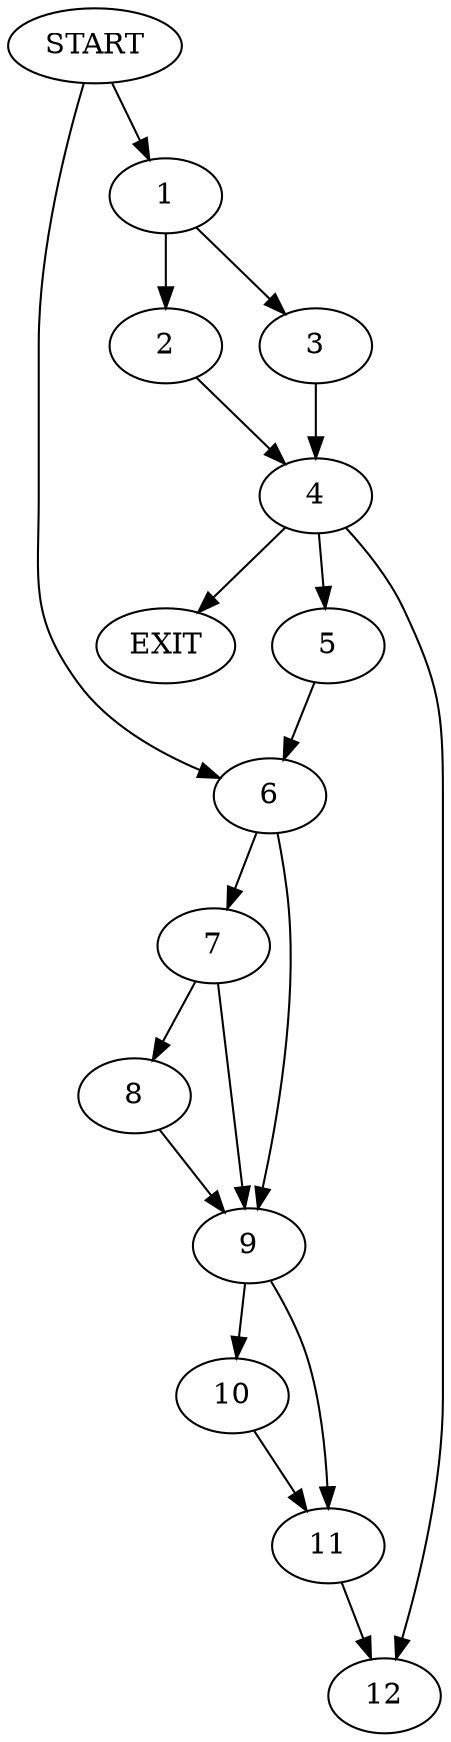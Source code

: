 digraph { 
0 [label="START"];
1;
2;
3;
4;
5;
6;
7;
8;
9;
10;
11;
12;
13[label="EXIT"];
0 -> 1;
0 -> 6;
1 -> 2;
1 -> 3;
2 -> 4;
3 -> 4;
4 -> 13;
4 -> 5;
4:s2 -> 12;
5 -> 6;
6 -> 7;
6 -> 9;
7 -> 8;
7 -> 9;
8 -> 9;
9 -> 10;
9 -> 11;
10 -> 11;
11 -> 12;
}